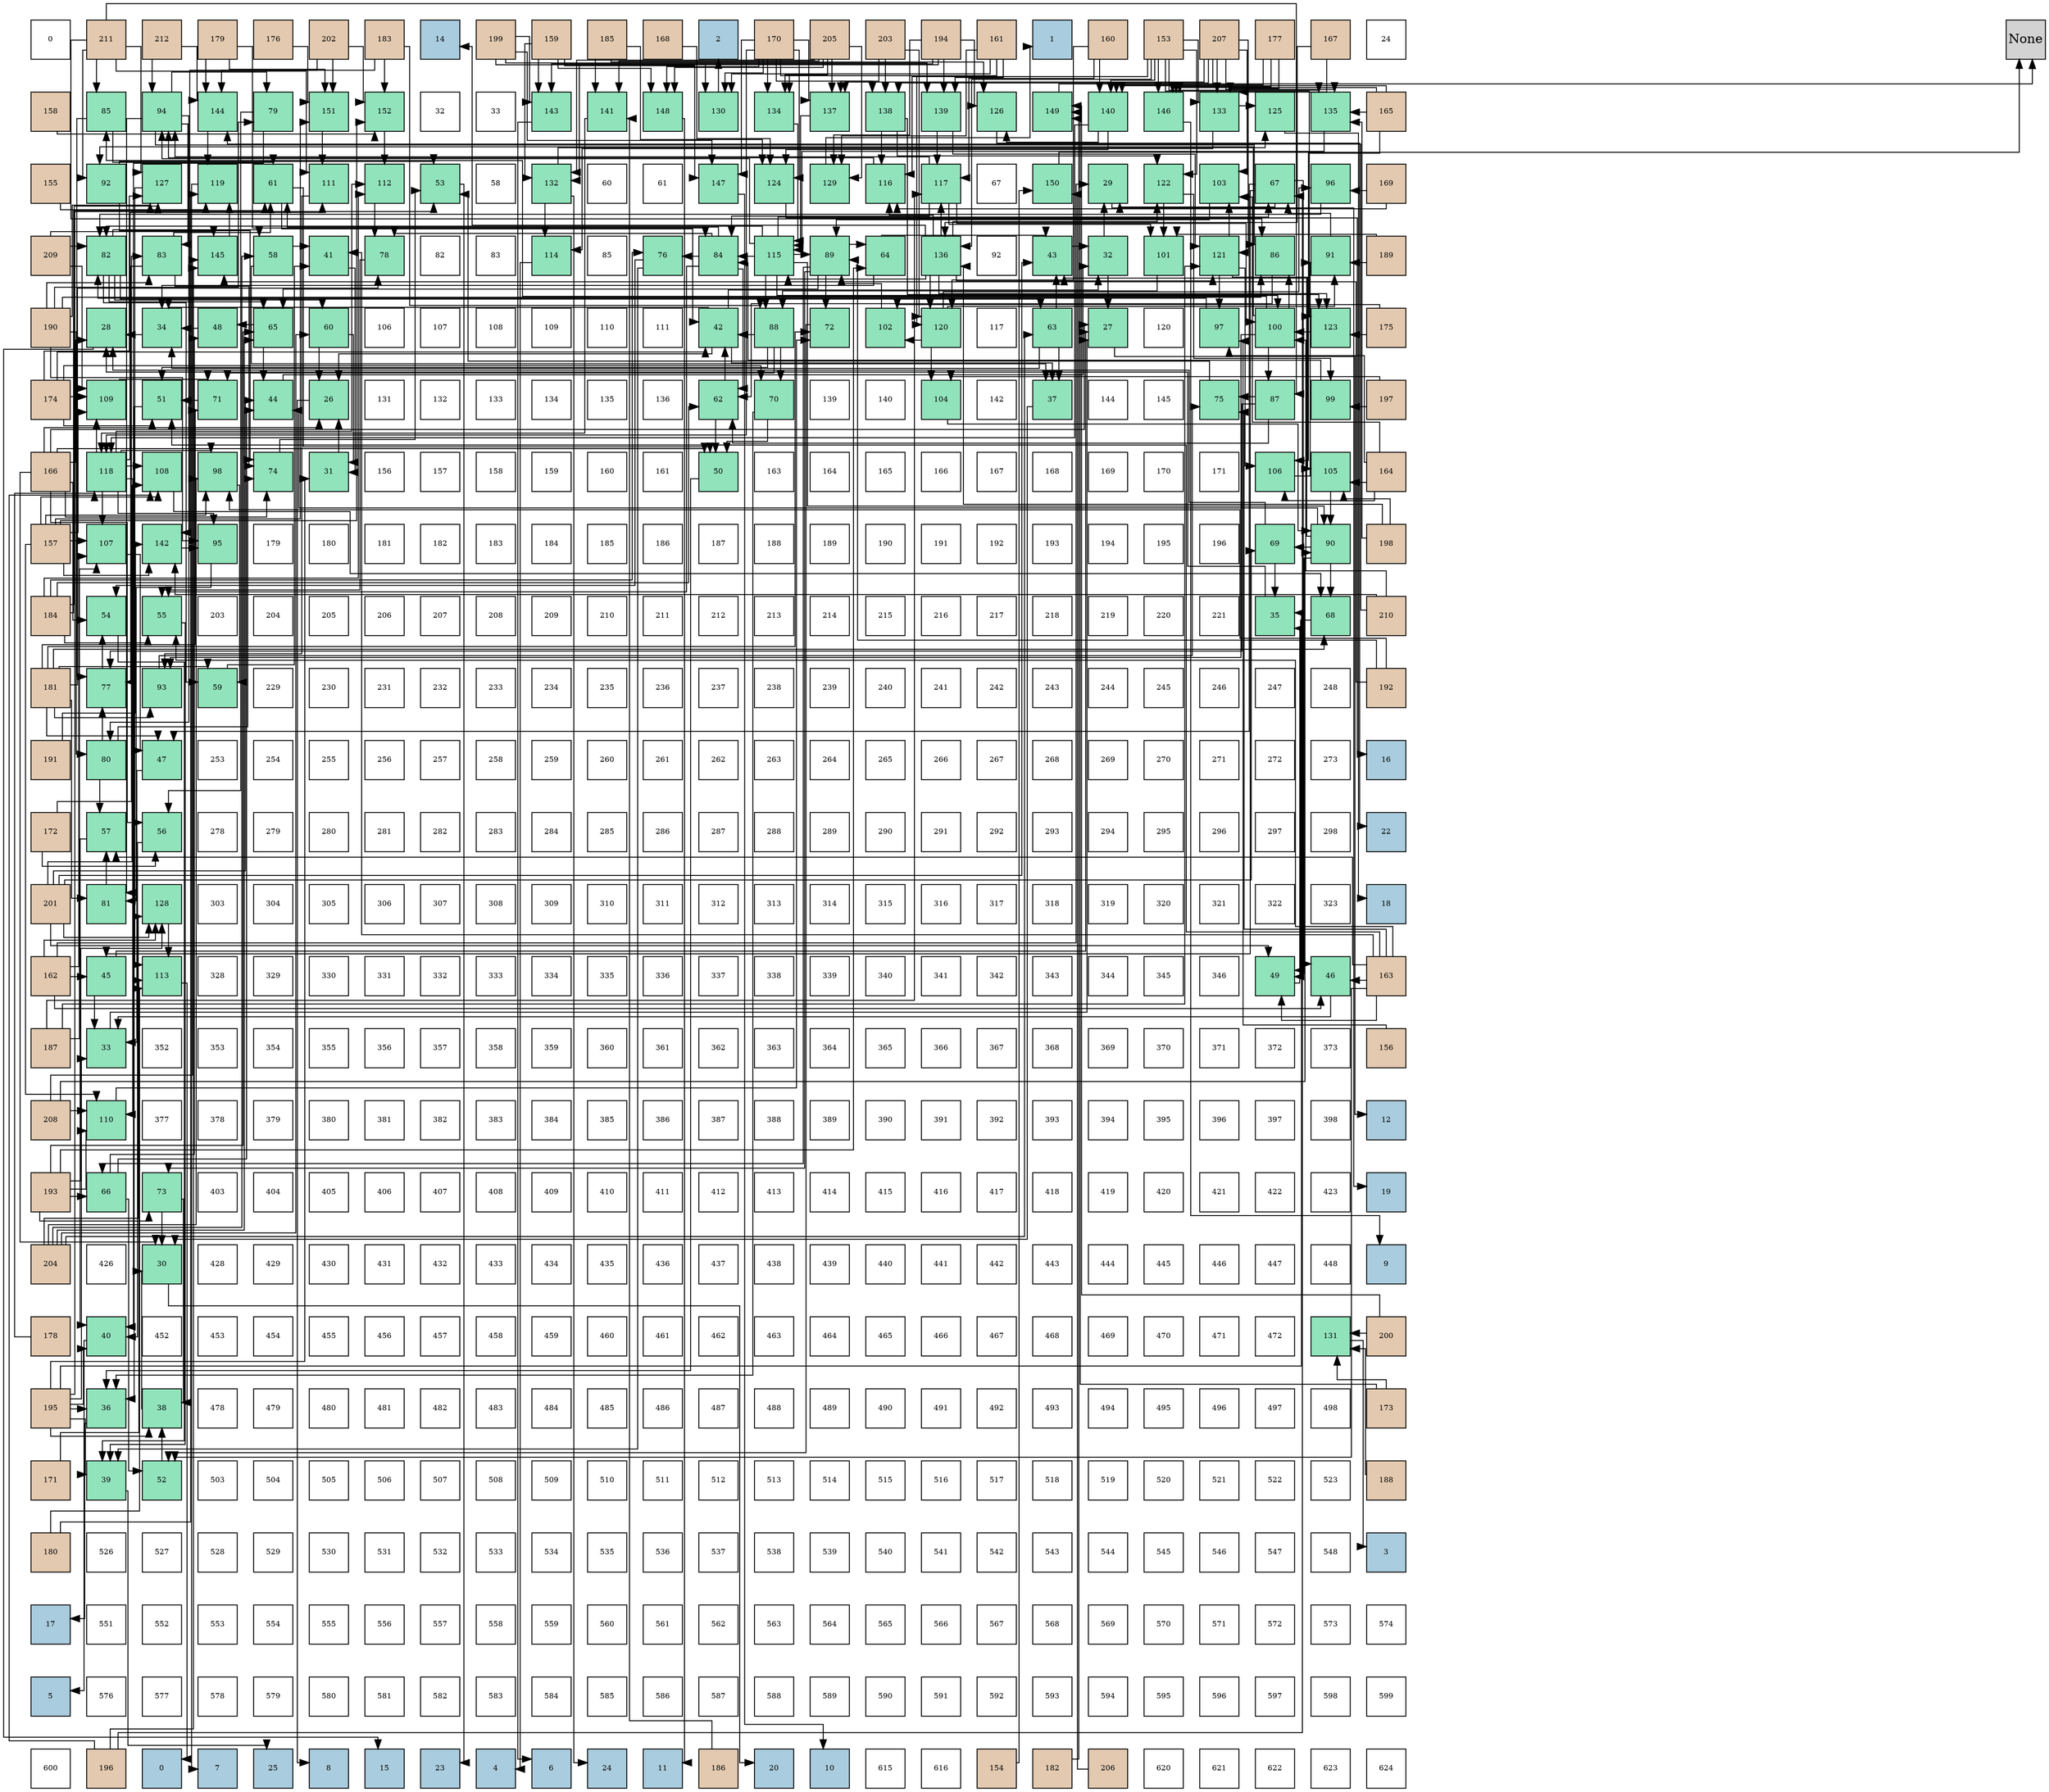 digraph layout{
 rankdir=TB;
 splines=ortho;
 node [style=filled shape=square fixedsize=true width=0.6];
0[label="0", fontsize=8, fillcolor="#ffffff"];
1[label="211", fontsize=8, fillcolor="#e3c9af"];
2[label="212", fontsize=8, fillcolor="#e3c9af"];
3[label="179", fontsize=8, fillcolor="#e3c9af"];
4[label="176", fontsize=8, fillcolor="#e3c9af"];
5[label="202", fontsize=8, fillcolor="#e3c9af"];
6[label="183", fontsize=8, fillcolor="#e3c9af"];
7[label="14", fontsize=8, fillcolor="#a9ccde"];
8[label="199", fontsize=8, fillcolor="#e3c9af"];
9[label="159", fontsize=8, fillcolor="#e3c9af"];
10[label="185", fontsize=8, fillcolor="#e3c9af"];
11[label="168", fontsize=8, fillcolor="#e3c9af"];
12[label="2", fontsize=8, fillcolor="#a9ccde"];
13[label="170", fontsize=8, fillcolor="#e3c9af"];
14[label="205", fontsize=8, fillcolor="#e3c9af"];
15[label="203", fontsize=8, fillcolor="#e3c9af"];
16[label="194", fontsize=8, fillcolor="#e3c9af"];
17[label="161", fontsize=8, fillcolor="#e3c9af"];
18[label="1", fontsize=8, fillcolor="#a9ccde"];
19[label="160", fontsize=8, fillcolor="#e3c9af"];
20[label="153", fontsize=8, fillcolor="#e3c9af"];
21[label="207", fontsize=8, fillcolor="#e3c9af"];
22[label="177", fontsize=8, fillcolor="#e3c9af"];
23[label="167", fontsize=8, fillcolor="#e3c9af"];
24[label="24", fontsize=8, fillcolor="#ffffff"];
25[label="158", fontsize=8, fillcolor="#e3c9af"];
26[label="85", fontsize=8, fillcolor="#91e3bb"];
27[label="94", fontsize=8, fillcolor="#91e3bb"];
28[label="144", fontsize=8, fillcolor="#91e3bb"];
29[label="79", fontsize=8, fillcolor="#91e3bb"];
30[label="151", fontsize=8, fillcolor="#91e3bb"];
31[label="152", fontsize=8, fillcolor="#91e3bb"];
32[label="32", fontsize=8, fillcolor="#ffffff"];
33[label="33", fontsize=8, fillcolor="#ffffff"];
34[label="143", fontsize=8, fillcolor="#91e3bb"];
35[label="141", fontsize=8, fillcolor="#91e3bb"];
36[label="148", fontsize=8, fillcolor="#91e3bb"];
37[label="130", fontsize=8, fillcolor="#91e3bb"];
38[label="134", fontsize=8, fillcolor="#91e3bb"];
39[label="137", fontsize=8, fillcolor="#91e3bb"];
40[label="138", fontsize=8, fillcolor="#91e3bb"];
41[label="139", fontsize=8, fillcolor="#91e3bb"];
42[label="126", fontsize=8, fillcolor="#91e3bb"];
43[label="149", fontsize=8, fillcolor="#91e3bb"];
44[label="140", fontsize=8, fillcolor="#91e3bb"];
45[label="146", fontsize=8, fillcolor="#91e3bb"];
46[label="133", fontsize=8, fillcolor="#91e3bb"];
47[label="125", fontsize=8, fillcolor="#91e3bb"];
48[label="135", fontsize=8, fillcolor="#91e3bb"];
49[label="165", fontsize=8, fillcolor="#e3c9af"];
50[label="155", fontsize=8, fillcolor="#e3c9af"];
51[label="92", fontsize=8, fillcolor="#91e3bb"];
52[label="127", fontsize=8, fillcolor="#91e3bb"];
53[label="119", fontsize=8, fillcolor="#91e3bb"];
54[label="61", fontsize=8, fillcolor="#91e3bb"];
55[label="111", fontsize=8, fillcolor="#91e3bb"];
56[label="112", fontsize=8, fillcolor="#91e3bb"];
57[label="53", fontsize=8, fillcolor="#91e3bb"];
58[label="58", fontsize=8, fillcolor="#ffffff"];
59[label="132", fontsize=8, fillcolor="#91e3bb"];
60[label="60", fontsize=8, fillcolor="#ffffff"];
61[label="61", fontsize=8, fillcolor="#ffffff"];
62[label="147", fontsize=8, fillcolor="#91e3bb"];
63[label="124", fontsize=8, fillcolor="#91e3bb"];
64[label="129", fontsize=8, fillcolor="#91e3bb"];
65[label="116", fontsize=8, fillcolor="#91e3bb"];
66[label="117", fontsize=8, fillcolor="#91e3bb"];
67[label="67", fontsize=8, fillcolor="#ffffff"];
68[label="150", fontsize=8, fillcolor="#91e3bb"];
69[label="29", fontsize=8, fillcolor="#91e3bb"];
70[label="122", fontsize=8, fillcolor="#91e3bb"];
71[label="103", fontsize=8, fillcolor="#91e3bb"];
72[label="67", fontsize=8, fillcolor="#91e3bb"];
73[label="96", fontsize=8, fillcolor="#91e3bb"];
74[label="169", fontsize=8, fillcolor="#e3c9af"];
75[label="209", fontsize=8, fillcolor="#e3c9af"];
76[label="82", fontsize=8, fillcolor="#91e3bb"];
77[label="83", fontsize=8, fillcolor="#91e3bb"];
78[label="145", fontsize=8, fillcolor="#91e3bb"];
79[label="58", fontsize=8, fillcolor="#91e3bb"];
80[label="41", fontsize=8, fillcolor="#91e3bb"];
81[label="78", fontsize=8, fillcolor="#91e3bb"];
82[label="82", fontsize=8, fillcolor="#ffffff"];
83[label="83", fontsize=8, fillcolor="#ffffff"];
84[label="114", fontsize=8, fillcolor="#91e3bb"];
85[label="85", fontsize=8, fillcolor="#ffffff"];
86[label="76", fontsize=8, fillcolor="#91e3bb"];
87[label="84", fontsize=8, fillcolor="#91e3bb"];
88[label="115", fontsize=8, fillcolor="#91e3bb"];
89[label="89", fontsize=8, fillcolor="#91e3bb"];
90[label="64", fontsize=8, fillcolor="#91e3bb"];
91[label="136", fontsize=8, fillcolor="#91e3bb"];
92[label="92", fontsize=8, fillcolor="#ffffff"];
93[label="43", fontsize=8, fillcolor="#91e3bb"];
94[label="32", fontsize=8, fillcolor="#91e3bb"];
95[label="101", fontsize=8, fillcolor="#91e3bb"];
96[label="121", fontsize=8, fillcolor="#91e3bb"];
97[label="86", fontsize=8, fillcolor="#91e3bb"];
98[label="91", fontsize=8, fillcolor="#91e3bb"];
99[label="189", fontsize=8, fillcolor="#e3c9af"];
100[label="190", fontsize=8, fillcolor="#e3c9af"];
101[label="28", fontsize=8, fillcolor="#91e3bb"];
102[label="34", fontsize=8, fillcolor="#91e3bb"];
103[label="48", fontsize=8, fillcolor="#91e3bb"];
104[label="65", fontsize=8, fillcolor="#91e3bb"];
105[label="60", fontsize=8, fillcolor="#91e3bb"];
106[label="106", fontsize=8, fillcolor="#ffffff"];
107[label="107", fontsize=8, fillcolor="#ffffff"];
108[label="108", fontsize=8, fillcolor="#ffffff"];
109[label="109", fontsize=8, fillcolor="#ffffff"];
110[label="110", fontsize=8, fillcolor="#ffffff"];
111[label="111", fontsize=8, fillcolor="#ffffff"];
112[label="42", fontsize=8, fillcolor="#91e3bb"];
113[label="88", fontsize=8, fillcolor="#91e3bb"];
114[label="72", fontsize=8, fillcolor="#91e3bb"];
115[label="102", fontsize=8, fillcolor="#91e3bb"];
116[label="120", fontsize=8, fillcolor="#91e3bb"];
117[label="117", fontsize=8, fillcolor="#ffffff"];
118[label="63", fontsize=8, fillcolor="#91e3bb"];
119[label="27", fontsize=8, fillcolor="#91e3bb"];
120[label="120", fontsize=8, fillcolor="#ffffff"];
121[label="97", fontsize=8, fillcolor="#91e3bb"];
122[label="100", fontsize=8, fillcolor="#91e3bb"];
123[label="123", fontsize=8, fillcolor="#91e3bb"];
124[label="175", fontsize=8, fillcolor="#e3c9af"];
125[label="174", fontsize=8, fillcolor="#e3c9af"];
126[label="109", fontsize=8, fillcolor="#91e3bb"];
127[label="51", fontsize=8, fillcolor="#91e3bb"];
128[label="71", fontsize=8, fillcolor="#91e3bb"];
129[label="44", fontsize=8, fillcolor="#91e3bb"];
130[label="26", fontsize=8, fillcolor="#91e3bb"];
131[label="131", fontsize=8, fillcolor="#ffffff"];
132[label="132", fontsize=8, fillcolor="#ffffff"];
133[label="133", fontsize=8, fillcolor="#ffffff"];
134[label="134", fontsize=8, fillcolor="#ffffff"];
135[label="135", fontsize=8, fillcolor="#ffffff"];
136[label="136", fontsize=8, fillcolor="#ffffff"];
137[label="62", fontsize=8, fillcolor="#91e3bb"];
138[label="70", fontsize=8, fillcolor="#91e3bb"];
139[label="139", fontsize=8, fillcolor="#ffffff"];
140[label="140", fontsize=8, fillcolor="#ffffff"];
141[label="104", fontsize=8, fillcolor="#91e3bb"];
142[label="142", fontsize=8, fillcolor="#ffffff"];
143[label="37", fontsize=8, fillcolor="#91e3bb"];
144[label="144", fontsize=8, fillcolor="#ffffff"];
145[label="145", fontsize=8, fillcolor="#ffffff"];
146[label="75", fontsize=8, fillcolor="#91e3bb"];
147[label="87", fontsize=8, fillcolor="#91e3bb"];
148[label="99", fontsize=8, fillcolor="#91e3bb"];
149[label="197", fontsize=8, fillcolor="#e3c9af"];
150[label="166", fontsize=8, fillcolor="#e3c9af"];
151[label="118", fontsize=8, fillcolor="#91e3bb"];
152[label="108", fontsize=8, fillcolor="#91e3bb"];
153[label="98", fontsize=8, fillcolor="#91e3bb"];
154[label="74", fontsize=8, fillcolor="#91e3bb"];
155[label="31", fontsize=8, fillcolor="#91e3bb"];
156[label="156", fontsize=8, fillcolor="#ffffff"];
157[label="157", fontsize=8, fillcolor="#ffffff"];
158[label="158", fontsize=8, fillcolor="#ffffff"];
159[label="159", fontsize=8, fillcolor="#ffffff"];
160[label="160", fontsize=8, fillcolor="#ffffff"];
161[label="161", fontsize=8, fillcolor="#ffffff"];
162[label="50", fontsize=8, fillcolor="#91e3bb"];
163[label="163", fontsize=8, fillcolor="#ffffff"];
164[label="164", fontsize=8, fillcolor="#ffffff"];
165[label="165", fontsize=8, fillcolor="#ffffff"];
166[label="166", fontsize=8, fillcolor="#ffffff"];
167[label="167", fontsize=8, fillcolor="#ffffff"];
168[label="168", fontsize=8, fillcolor="#ffffff"];
169[label="169", fontsize=8, fillcolor="#ffffff"];
170[label="170", fontsize=8, fillcolor="#ffffff"];
171[label="171", fontsize=8, fillcolor="#ffffff"];
172[label="106", fontsize=8, fillcolor="#91e3bb"];
173[label="105", fontsize=8, fillcolor="#91e3bb"];
174[label="164", fontsize=8, fillcolor="#e3c9af"];
175[label="157", fontsize=8, fillcolor="#e3c9af"];
176[label="107", fontsize=8, fillcolor="#91e3bb"];
177[label="142", fontsize=8, fillcolor="#91e3bb"];
178[label="95", fontsize=8, fillcolor="#91e3bb"];
179[label="179", fontsize=8, fillcolor="#ffffff"];
180[label="180", fontsize=8, fillcolor="#ffffff"];
181[label="181", fontsize=8, fillcolor="#ffffff"];
182[label="182", fontsize=8, fillcolor="#ffffff"];
183[label="183", fontsize=8, fillcolor="#ffffff"];
184[label="184", fontsize=8, fillcolor="#ffffff"];
185[label="185", fontsize=8, fillcolor="#ffffff"];
186[label="186", fontsize=8, fillcolor="#ffffff"];
187[label="187", fontsize=8, fillcolor="#ffffff"];
188[label="188", fontsize=8, fillcolor="#ffffff"];
189[label="189", fontsize=8, fillcolor="#ffffff"];
190[label="190", fontsize=8, fillcolor="#ffffff"];
191[label="191", fontsize=8, fillcolor="#ffffff"];
192[label="192", fontsize=8, fillcolor="#ffffff"];
193[label="193", fontsize=8, fillcolor="#ffffff"];
194[label="194", fontsize=8, fillcolor="#ffffff"];
195[label="195", fontsize=8, fillcolor="#ffffff"];
196[label="196", fontsize=8, fillcolor="#ffffff"];
197[label="69", fontsize=8, fillcolor="#91e3bb"];
198[label="90", fontsize=8, fillcolor="#91e3bb"];
199[label="198", fontsize=8, fillcolor="#e3c9af"];
200[label="184", fontsize=8, fillcolor="#e3c9af"];
201[label="54", fontsize=8, fillcolor="#91e3bb"];
202[label="55", fontsize=8, fillcolor="#91e3bb"];
203[label="203", fontsize=8, fillcolor="#ffffff"];
204[label="204", fontsize=8, fillcolor="#ffffff"];
205[label="205", fontsize=8, fillcolor="#ffffff"];
206[label="206", fontsize=8, fillcolor="#ffffff"];
207[label="207", fontsize=8, fillcolor="#ffffff"];
208[label="208", fontsize=8, fillcolor="#ffffff"];
209[label="209", fontsize=8, fillcolor="#ffffff"];
210[label="210", fontsize=8, fillcolor="#ffffff"];
211[label="211", fontsize=8, fillcolor="#ffffff"];
212[label="212", fontsize=8, fillcolor="#ffffff"];
213[label="213", fontsize=8, fillcolor="#ffffff"];
214[label="214", fontsize=8, fillcolor="#ffffff"];
215[label="215", fontsize=8, fillcolor="#ffffff"];
216[label="216", fontsize=8, fillcolor="#ffffff"];
217[label="217", fontsize=8, fillcolor="#ffffff"];
218[label="218", fontsize=8, fillcolor="#ffffff"];
219[label="219", fontsize=8, fillcolor="#ffffff"];
220[label="220", fontsize=8, fillcolor="#ffffff"];
221[label="221", fontsize=8, fillcolor="#ffffff"];
222[label="35", fontsize=8, fillcolor="#91e3bb"];
223[label="68", fontsize=8, fillcolor="#91e3bb"];
224[label="210", fontsize=8, fillcolor="#e3c9af"];
225[label="181", fontsize=8, fillcolor="#e3c9af"];
226[label="77", fontsize=8, fillcolor="#91e3bb"];
227[label="93", fontsize=8, fillcolor="#91e3bb"];
228[label="59", fontsize=8, fillcolor="#91e3bb"];
229[label="229", fontsize=8, fillcolor="#ffffff"];
230[label="230", fontsize=8, fillcolor="#ffffff"];
231[label="231", fontsize=8, fillcolor="#ffffff"];
232[label="232", fontsize=8, fillcolor="#ffffff"];
233[label="233", fontsize=8, fillcolor="#ffffff"];
234[label="234", fontsize=8, fillcolor="#ffffff"];
235[label="235", fontsize=8, fillcolor="#ffffff"];
236[label="236", fontsize=8, fillcolor="#ffffff"];
237[label="237", fontsize=8, fillcolor="#ffffff"];
238[label="238", fontsize=8, fillcolor="#ffffff"];
239[label="239", fontsize=8, fillcolor="#ffffff"];
240[label="240", fontsize=8, fillcolor="#ffffff"];
241[label="241", fontsize=8, fillcolor="#ffffff"];
242[label="242", fontsize=8, fillcolor="#ffffff"];
243[label="243", fontsize=8, fillcolor="#ffffff"];
244[label="244", fontsize=8, fillcolor="#ffffff"];
245[label="245", fontsize=8, fillcolor="#ffffff"];
246[label="246", fontsize=8, fillcolor="#ffffff"];
247[label="247", fontsize=8, fillcolor="#ffffff"];
248[label="248", fontsize=8, fillcolor="#ffffff"];
249[label="192", fontsize=8, fillcolor="#e3c9af"];
250[label="191", fontsize=8, fillcolor="#e3c9af"];
251[label="80", fontsize=8, fillcolor="#91e3bb"];
252[label="47", fontsize=8, fillcolor="#91e3bb"];
253[label="253", fontsize=8, fillcolor="#ffffff"];
254[label="254", fontsize=8, fillcolor="#ffffff"];
255[label="255", fontsize=8, fillcolor="#ffffff"];
256[label="256", fontsize=8, fillcolor="#ffffff"];
257[label="257", fontsize=8, fillcolor="#ffffff"];
258[label="258", fontsize=8, fillcolor="#ffffff"];
259[label="259", fontsize=8, fillcolor="#ffffff"];
260[label="260", fontsize=8, fillcolor="#ffffff"];
261[label="261", fontsize=8, fillcolor="#ffffff"];
262[label="262", fontsize=8, fillcolor="#ffffff"];
263[label="263", fontsize=8, fillcolor="#ffffff"];
264[label="264", fontsize=8, fillcolor="#ffffff"];
265[label="265", fontsize=8, fillcolor="#ffffff"];
266[label="266", fontsize=8, fillcolor="#ffffff"];
267[label="267", fontsize=8, fillcolor="#ffffff"];
268[label="268", fontsize=8, fillcolor="#ffffff"];
269[label="269", fontsize=8, fillcolor="#ffffff"];
270[label="270", fontsize=8, fillcolor="#ffffff"];
271[label="271", fontsize=8, fillcolor="#ffffff"];
272[label="272", fontsize=8, fillcolor="#ffffff"];
273[label="273", fontsize=8, fillcolor="#ffffff"];
274[label="16", fontsize=8, fillcolor="#a9ccde"];
275[label="172", fontsize=8, fillcolor="#e3c9af"];
276[label="57", fontsize=8, fillcolor="#91e3bb"];
277[label="56", fontsize=8, fillcolor="#91e3bb"];
278[label="278", fontsize=8, fillcolor="#ffffff"];
279[label="279", fontsize=8, fillcolor="#ffffff"];
280[label="280", fontsize=8, fillcolor="#ffffff"];
281[label="281", fontsize=8, fillcolor="#ffffff"];
282[label="282", fontsize=8, fillcolor="#ffffff"];
283[label="283", fontsize=8, fillcolor="#ffffff"];
284[label="284", fontsize=8, fillcolor="#ffffff"];
285[label="285", fontsize=8, fillcolor="#ffffff"];
286[label="286", fontsize=8, fillcolor="#ffffff"];
287[label="287", fontsize=8, fillcolor="#ffffff"];
288[label="288", fontsize=8, fillcolor="#ffffff"];
289[label="289", fontsize=8, fillcolor="#ffffff"];
290[label="290", fontsize=8, fillcolor="#ffffff"];
291[label="291", fontsize=8, fillcolor="#ffffff"];
292[label="292", fontsize=8, fillcolor="#ffffff"];
293[label="293", fontsize=8, fillcolor="#ffffff"];
294[label="294", fontsize=8, fillcolor="#ffffff"];
295[label="295", fontsize=8, fillcolor="#ffffff"];
296[label="296", fontsize=8, fillcolor="#ffffff"];
297[label="297", fontsize=8, fillcolor="#ffffff"];
298[label="298", fontsize=8, fillcolor="#ffffff"];
299[label="22", fontsize=8, fillcolor="#a9ccde"];
300[label="201", fontsize=8, fillcolor="#e3c9af"];
301[label="81", fontsize=8, fillcolor="#91e3bb"];
302[label="128", fontsize=8, fillcolor="#91e3bb"];
303[label="303", fontsize=8, fillcolor="#ffffff"];
304[label="304", fontsize=8, fillcolor="#ffffff"];
305[label="305", fontsize=8, fillcolor="#ffffff"];
306[label="306", fontsize=8, fillcolor="#ffffff"];
307[label="307", fontsize=8, fillcolor="#ffffff"];
308[label="308", fontsize=8, fillcolor="#ffffff"];
309[label="309", fontsize=8, fillcolor="#ffffff"];
310[label="310", fontsize=8, fillcolor="#ffffff"];
311[label="311", fontsize=8, fillcolor="#ffffff"];
312[label="312", fontsize=8, fillcolor="#ffffff"];
313[label="313", fontsize=8, fillcolor="#ffffff"];
314[label="314", fontsize=8, fillcolor="#ffffff"];
315[label="315", fontsize=8, fillcolor="#ffffff"];
316[label="316", fontsize=8, fillcolor="#ffffff"];
317[label="317", fontsize=8, fillcolor="#ffffff"];
318[label="318", fontsize=8, fillcolor="#ffffff"];
319[label="319", fontsize=8, fillcolor="#ffffff"];
320[label="320", fontsize=8, fillcolor="#ffffff"];
321[label="321", fontsize=8, fillcolor="#ffffff"];
322[label="322", fontsize=8, fillcolor="#ffffff"];
323[label="323", fontsize=8, fillcolor="#ffffff"];
324[label="18", fontsize=8, fillcolor="#a9ccde"];
325[label="162", fontsize=8, fillcolor="#e3c9af"];
326[label="45", fontsize=8, fillcolor="#91e3bb"];
327[label="113", fontsize=8, fillcolor="#91e3bb"];
328[label="328", fontsize=8, fillcolor="#ffffff"];
329[label="329", fontsize=8, fillcolor="#ffffff"];
330[label="330", fontsize=8, fillcolor="#ffffff"];
331[label="331", fontsize=8, fillcolor="#ffffff"];
332[label="332", fontsize=8, fillcolor="#ffffff"];
333[label="333", fontsize=8, fillcolor="#ffffff"];
334[label="334", fontsize=8, fillcolor="#ffffff"];
335[label="335", fontsize=8, fillcolor="#ffffff"];
336[label="336", fontsize=8, fillcolor="#ffffff"];
337[label="337", fontsize=8, fillcolor="#ffffff"];
338[label="338", fontsize=8, fillcolor="#ffffff"];
339[label="339", fontsize=8, fillcolor="#ffffff"];
340[label="340", fontsize=8, fillcolor="#ffffff"];
341[label="341", fontsize=8, fillcolor="#ffffff"];
342[label="342", fontsize=8, fillcolor="#ffffff"];
343[label="343", fontsize=8, fillcolor="#ffffff"];
344[label="344", fontsize=8, fillcolor="#ffffff"];
345[label="345", fontsize=8, fillcolor="#ffffff"];
346[label="346", fontsize=8, fillcolor="#ffffff"];
347[label="49", fontsize=8, fillcolor="#91e3bb"];
348[label="46", fontsize=8, fillcolor="#91e3bb"];
349[label="163", fontsize=8, fillcolor="#e3c9af"];
350[label="187", fontsize=8, fillcolor="#e3c9af"];
351[label="33", fontsize=8, fillcolor="#91e3bb"];
352[label="352", fontsize=8, fillcolor="#ffffff"];
353[label="353", fontsize=8, fillcolor="#ffffff"];
354[label="354", fontsize=8, fillcolor="#ffffff"];
355[label="355", fontsize=8, fillcolor="#ffffff"];
356[label="356", fontsize=8, fillcolor="#ffffff"];
357[label="357", fontsize=8, fillcolor="#ffffff"];
358[label="358", fontsize=8, fillcolor="#ffffff"];
359[label="359", fontsize=8, fillcolor="#ffffff"];
360[label="360", fontsize=8, fillcolor="#ffffff"];
361[label="361", fontsize=8, fillcolor="#ffffff"];
362[label="362", fontsize=8, fillcolor="#ffffff"];
363[label="363", fontsize=8, fillcolor="#ffffff"];
364[label="364", fontsize=8, fillcolor="#ffffff"];
365[label="365", fontsize=8, fillcolor="#ffffff"];
366[label="366", fontsize=8, fillcolor="#ffffff"];
367[label="367", fontsize=8, fillcolor="#ffffff"];
368[label="368", fontsize=8, fillcolor="#ffffff"];
369[label="369", fontsize=8, fillcolor="#ffffff"];
370[label="370", fontsize=8, fillcolor="#ffffff"];
371[label="371", fontsize=8, fillcolor="#ffffff"];
372[label="372", fontsize=8, fillcolor="#ffffff"];
373[label="373", fontsize=8, fillcolor="#ffffff"];
374[label="156", fontsize=8, fillcolor="#e3c9af"];
375[label="208", fontsize=8, fillcolor="#e3c9af"];
376[label="110", fontsize=8, fillcolor="#91e3bb"];
377[label="377", fontsize=8, fillcolor="#ffffff"];
378[label="378", fontsize=8, fillcolor="#ffffff"];
379[label="379", fontsize=8, fillcolor="#ffffff"];
380[label="380", fontsize=8, fillcolor="#ffffff"];
381[label="381", fontsize=8, fillcolor="#ffffff"];
382[label="382", fontsize=8, fillcolor="#ffffff"];
383[label="383", fontsize=8, fillcolor="#ffffff"];
384[label="384", fontsize=8, fillcolor="#ffffff"];
385[label="385", fontsize=8, fillcolor="#ffffff"];
386[label="386", fontsize=8, fillcolor="#ffffff"];
387[label="387", fontsize=8, fillcolor="#ffffff"];
388[label="388", fontsize=8, fillcolor="#ffffff"];
389[label="389", fontsize=8, fillcolor="#ffffff"];
390[label="390", fontsize=8, fillcolor="#ffffff"];
391[label="391", fontsize=8, fillcolor="#ffffff"];
392[label="392", fontsize=8, fillcolor="#ffffff"];
393[label="393", fontsize=8, fillcolor="#ffffff"];
394[label="394", fontsize=8, fillcolor="#ffffff"];
395[label="395", fontsize=8, fillcolor="#ffffff"];
396[label="396", fontsize=8, fillcolor="#ffffff"];
397[label="397", fontsize=8, fillcolor="#ffffff"];
398[label="398", fontsize=8, fillcolor="#ffffff"];
399[label="12", fontsize=8, fillcolor="#a9ccde"];
400[label="193", fontsize=8, fillcolor="#e3c9af"];
401[label="66", fontsize=8, fillcolor="#91e3bb"];
402[label="73", fontsize=8, fillcolor="#91e3bb"];
403[label="403", fontsize=8, fillcolor="#ffffff"];
404[label="404", fontsize=8, fillcolor="#ffffff"];
405[label="405", fontsize=8, fillcolor="#ffffff"];
406[label="406", fontsize=8, fillcolor="#ffffff"];
407[label="407", fontsize=8, fillcolor="#ffffff"];
408[label="408", fontsize=8, fillcolor="#ffffff"];
409[label="409", fontsize=8, fillcolor="#ffffff"];
410[label="410", fontsize=8, fillcolor="#ffffff"];
411[label="411", fontsize=8, fillcolor="#ffffff"];
412[label="412", fontsize=8, fillcolor="#ffffff"];
413[label="413", fontsize=8, fillcolor="#ffffff"];
414[label="414", fontsize=8, fillcolor="#ffffff"];
415[label="415", fontsize=8, fillcolor="#ffffff"];
416[label="416", fontsize=8, fillcolor="#ffffff"];
417[label="417", fontsize=8, fillcolor="#ffffff"];
418[label="418", fontsize=8, fillcolor="#ffffff"];
419[label="419", fontsize=8, fillcolor="#ffffff"];
420[label="420", fontsize=8, fillcolor="#ffffff"];
421[label="421", fontsize=8, fillcolor="#ffffff"];
422[label="422", fontsize=8, fillcolor="#ffffff"];
423[label="423", fontsize=8, fillcolor="#ffffff"];
424[label="19", fontsize=8, fillcolor="#a9ccde"];
425[label="204", fontsize=8, fillcolor="#e3c9af"];
426[label="426", fontsize=8, fillcolor="#ffffff"];
427[label="30", fontsize=8, fillcolor="#91e3bb"];
428[label="428", fontsize=8, fillcolor="#ffffff"];
429[label="429", fontsize=8, fillcolor="#ffffff"];
430[label="430", fontsize=8, fillcolor="#ffffff"];
431[label="431", fontsize=8, fillcolor="#ffffff"];
432[label="432", fontsize=8, fillcolor="#ffffff"];
433[label="433", fontsize=8, fillcolor="#ffffff"];
434[label="434", fontsize=8, fillcolor="#ffffff"];
435[label="435", fontsize=8, fillcolor="#ffffff"];
436[label="436", fontsize=8, fillcolor="#ffffff"];
437[label="437", fontsize=8, fillcolor="#ffffff"];
438[label="438", fontsize=8, fillcolor="#ffffff"];
439[label="439", fontsize=8, fillcolor="#ffffff"];
440[label="440", fontsize=8, fillcolor="#ffffff"];
441[label="441", fontsize=8, fillcolor="#ffffff"];
442[label="442", fontsize=8, fillcolor="#ffffff"];
443[label="443", fontsize=8, fillcolor="#ffffff"];
444[label="444", fontsize=8, fillcolor="#ffffff"];
445[label="445", fontsize=8, fillcolor="#ffffff"];
446[label="446", fontsize=8, fillcolor="#ffffff"];
447[label="447", fontsize=8, fillcolor="#ffffff"];
448[label="448", fontsize=8, fillcolor="#ffffff"];
449[label="9", fontsize=8, fillcolor="#a9ccde"];
450[label="178", fontsize=8, fillcolor="#e3c9af"];
451[label="40", fontsize=8, fillcolor="#91e3bb"];
452[label="452", fontsize=8, fillcolor="#ffffff"];
453[label="453", fontsize=8, fillcolor="#ffffff"];
454[label="454", fontsize=8, fillcolor="#ffffff"];
455[label="455", fontsize=8, fillcolor="#ffffff"];
456[label="456", fontsize=8, fillcolor="#ffffff"];
457[label="457", fontsize=8, fillcolor="#ffffff"];
458[label="458", fontsize=8, fillcolor="#ffffff"];
459[label="459", fontsize=8, fillcolor="#ffffff"];
460[label="460", fontsize=8, fillcolor="#ffffff"];
461[label="461", fontsize=8, fillcolor="#ffffff"];
462[label="462", fontsize=8, fillcolor="#ffffff"];
463[label="463", fontsize=8, fillcolor="#ffffff"];
464[label="464", fontsize=8, fillcolor="#ffffff"];
465[label="465", fontsize=8, fillcolor="#ffffff"];
466[label="466", fontsize=8, fillcolor="#ffffff"];
467[label="467", fontsize=8, fillcolor="#ffffff"];
468[label="468", fontsize=8, fillcolor="#ffffff"];
469[label="469", fontsize=8, fillcolor="#ffffff"];
470[label="470", fontsize=8, fillcolor="#ffffff"];
471[label="471", fontsize=8, fillcolor="#ffffff"];
472[label="472", fontsize=8, fillcolor="#ffffff"];
473[label="131", fontsize=8, fillcolor="#91e3bb"];
474[label="200", fontsize=8, fillcolor="#e3c9af"];
475[label="195", fontsize=8, fillcolor="#e3c9af"];
476[label="36", fontsize=8, fillcolor="#91e3bb"];
477[label="38", fontsize=8, fillcolor="#91e3bb"];
478[label="478", fontsize=8, fillcolor="#ffffff"];
479[label="479", fontsize=8, fillcolor="#ffffff"];
480[label="480", fontsize=8, fillcolor="#ffffff"];
481[label="481", fontsize=8, fillcolor="#ffffff"];
482[label="482", fontsize=8, fillcolor="#ffffff"];
483[label="483", fontsize=8, fillcolor="#ffffff"];
484[label="484", fontsize=8, fillcolor="#ffffff"];
485[label="485", fontsize=8, fillcolor="#ffffff"];
486[label="486", fontsize=8, fillcolor="#ffffff"];
487[label="487", fontsize=8, fillcolor="#ffffff"];
488[label="488", fontsize=8, fillcolor="#ffffff"];
489[label="489", fontsize=8, fillcolor="#ffffff"];
490[label="490", fontsize=8, fillcolor="#ffffff"];
491[label="491", fontsize=8, fillcolor="#ffffff"];
492[label="492", fontsize=8, fillcolor="#ffffff"];
493[label="493", fontsize=8, fillcolor="#ffffff"];
494[label="494", fontsize=8, fillcolor="#ffffff"];
495[label="495", fontsize=8, fillcolor="#ffffff"];
496[label="496", fontsize=8, fillcolor="#ffffff"];
497[label="497", fontsize=8, fillcolor="#ffffff"];
498[label="498", fontsize=8, fillcolor="#ffffff"];
499[label="173", fontsize=8, fillcolor="#e3c9af"];
500[label="171", fontsize=8, fillcolor="#e3c9af"];
501[label="39", fontsize=8, fillcolor="#91e3bb"];
502[label="52", fontsize=8, fillcolor="#91e3bb"];
503[label="503", fontsize=8, fillcolor="#ffffff"];
504[label="504", fontsize=8, fillcolor="#ffffff"];
505[label="505", fontsize=8, fillcolor="#ffffff"];
506[label="506", fontsize=8, fillcolor="#ffffff"];
507[label="507", fontsize=8, fillcolor="#ffffff"];
508[label="508", fontsize=8, fillcolor="#ffffff"];
509[label="509", fontsize=8, fillcolor="#ffffff"];
510[label="510", fontsize=8, fillcolor="#ffffff"];
511[label="511", fontsize=8, fillcolor="#ffffff"];
512[label="512", fontsize=8, fillcolor="#ffffff"];
513[label="513", fontsize=8, fillcolor="#ffffff"];
514[label="514", fontsize=8, fillcolor="#ffffff"];
515[label="515", fontsize=8, fillcolor="#ffffff"];
516[label="516", fontsize=8, fillcolor="#ffffff"];
517[label="517", fontsize=8, fillcolor="#ffffff"];
518[label="518", fontsize=8, fillcolor="#ffffff"];
519[label="519", fontsize=8, fillcolor="#ffffff"];
520[label="520", fontsize=8, fillcolor="#ffffff"];
521[label="521", fontsize=8, fillcolor="#ffffff"];
522[label="522", fontsize=8, fillcolor="#ffffff"];
523[label="523", fontsize=8, fillcolor="#ffffff"];
524[label="188", fontsize=8, fillcolor="#e3c9af"];
525[label="180", fontsize=8, fillcolor="#e3c9af"];
526[label="526", fontsize=8, fillcolor="#ffffff"];
527[label="527", fontsize=8, fillcolor="#ffffff"];
528[label="528", fontsize=8, fillcolor="#ffffff"];
529[label="529", fontsize=8, fillcolor="#ffffff"];
530[label="530", fontsize=8, fillcolor="#ffffff"];
531[label="531", fontsize=8, fillcolor="#ffffff"];
532[label="532", fontsize=8, fillcolor="#ffffff"];
533[label="533", fontsize=8, fillcolor="#ffffff"];
534[label="534", fontsize=8, fillcolor="#ffffff"];
535[label="535", fontsize=8, fillcolor="#ffffff"];
536[label="536", fontsize=8, fillcolor="#ffffff"];
537[label="537", fontsize=8, fillcolor="#ffffff"];
538[label="538", fontsize=8, fillcolor="#ffffff"];
539[label="539", fontsize=8, fillcolor="#ffffff"];
540[label="540", fontsize=8, fillcolor="#ffffff"];
541[label="541", fontsize=8, fillcolor="#ffffff"];
542[label="542", fontsize=8, fillcolor="#ffffff"];
543[label="543", fontsize=8, fillcolor="#ffffff"];
544[label="544", fontsize=8, fillcolor="#ffffff"];
545[label="545", fontsize=8, fillcolor="#ffffff"];
546[label="546", fontsize=8, fillcolor="#ffffff"];
547[label="547", fontsize=8, fillcolor="#ffffff"];
548[label="548", fontsize=8, fillcolor="#ffffff"];
549[label="3", fontsize=8, fillcolor="#a9ccde"];
550[label="17", fontsize=8, fillcolor="#a9ccde"];
551[label="551", fontsize=8, fillcolor="#ffffff"];
552[label="552", fontsize=8, fillcolor="#ffffff"];
553[label="553", fontsize=8, fillcolor="#ffffff"];
554[label="554", fontsize=8, fillcolor="#ffffff"];
555[label="555", fontsize=8, fillcolor="#ffffff"];
556[label="556", fontsize=8, fillcolor="#ffffff"];
557[label="557", fontsize=8, fillcolor="#ffffff"];
558[label="558", fontsize=8, fillcolor="#ffffff"];
559[label="559", fontsize=8, fillcolor="#ffffff"];
560[label="560", fontsize=8, fillcolor="#ffffff"];
561[label="561", fontsize=8, fillcolor="#ffffff"];
562[label="562", fontsize=8, fillcolor="#ffffff"];
563[label="563", fontsize=8, fillcolor="#ffffff"];
564[label="564", fontsize=8, fillcolor="#ffffff"];
565[label="565", fontsize=8, fillcolor="#ffffff"];
566[label="566", fontsize=8, fillcolor="#ffffff"];
567[label="567", fontsize=8, fillcolor="#ffffff"];
568[label="568", fontsize=8, fillcolor="#ffffff"];
569[label="569", fontsize=8, fillcolor="#ffffff"];
570[label="570", fontsize=8, fillcolor="#ffffff"];
571[label="571", fontsize=8, fillcolor="#ffffff"];
572[label="572", fontsize=8, fillcolor="#ffffff"];
573[label="573", fontsize=8, fillcolor="#ffffff"];
574[label="574", fontsize=8, fillcolor="#ffffff"];
575[label="5", fontsize=8, fillcolor="#a9ccde"];
576[label="576", fontsize=8, fillcolor="#ffffff"];
577[label="577", fontsize=8, fillcolor="#ffffff"];
578[label="578", fontsize=8, fillcolor="#ffffff"];
579[label="579", fontsize=8, fillcolor="#ffffff"];
580[label="580", fontsize=8, fillcolor="#ffffff"];
581[label="581", fontsize=8, fillcolor="#ffffff"];
582[label="582", fontsize=8, fillcolor="#ffffff"];
583[label="583", fontsize=8, fillcolor="#ffffff"];
584[label="584", fontsize=8, fillcolor="#ffffff"];
585[label="585", fontsize=8, fillcolor="#ffffff"];
586[label="586", fontsize=8, fillcolor="#ffffff"];
587[label="587", fontsize=8, fillcolor="#ffffff"];
588[label="588", fontsize=8, fillcolor="#ffffff"];
589[label="589", fontsize=8, fillcolor="#ffffff"];
590[label="590", fontsize=8, fillcolor="#ffffff"];
591[label="591", fontsize=8, fillcolor="#ffffff"];
592[label="592", fontsize=8, fillcolor="#ffffff"];
593[label="593", fontsize=8, fillcolor="#ffffff"];
594[label="594", fontsize=8, fillcolor="#ffffff"];
595[label="595", fontsize=8, fillcolor="#ffffff"];
596[label="596", fontsize=8, fillcolor="#ffffff"];
597[label="597", fontsize=8, fillcolor="#ffffff"];
598[label="598", fontsize=8, fillcolor="#ffffff"];
599[label="599", fontsize=8, fillcolor="#ffffff"];
600[label="600", fontsize=8, fillcolor="#ffffff"];
601[label="196", fontsize=8, fillcolor="#e3c9af"];
602[label="0", fontsize=8, fillcolor="#a9ccde"];
603[label="7", fontsize=8, fillcolor="#a9ccde"];
604[label="25", fontsize=8, fillcolor="#a9ccde"];
605[label="8", fontsize=8, fillcolor="#a9ccde"];
606[label="15", fontsize=8, fillcolor="#a9ccde"];
607[label="23", fontsize=8, fillcolor="#a9ccde"];
608[label="4", fontsize=8, fillcolor="#a9ccde"];
609[label="6", fontsize=8, fillcolor="#a9ccde"];
610[label="24", fontsize=8, fillcolor="#a9ccde"];
611[label="11", fontsize=8, fillcolor="#a9ccde"];
612[label="186", fontsize=8, fillcolor="#e3c9af"];
613[label="20", fontsize=8, fillcolor="#a9ccde"];
614[label="10", fontsize=8, fillcolor="#a9ccde"];
615[label="615", fontsize=8, fillcolor="#ffffff"];
616[label="616", fontsize=8, fillcolor="#ffffff"];
617[label="154", fontsize=8, fillcolor="#e3c9af"];
618[label="182", fontsize=8, fillcolor="#e3c9af"];
619[label="206", fontsize=8, fillcolor="#e3c9af"];
620[label="620", fontsize=8, fillcolor="#ffffff"];
621[label="621", fontsize=8, fillcolor="#ffffff"];
622[label="622", fontsize=8, fillcolor="#ffffff"];
623[label="623", fontsize=8, fillcolor="#ffffff"];
624[label="624", fontsize=8, fillcolor="#ffffff"];
edge [constraint=false, style=vis];130 -> 605;
119 -> 399;
101 -> 606;
69 -> 424;
427 -> 613;
155 -> 130;
94 -> 119;
94 -> 69;
351 -> 119;
102 -> 101;
222 -> 101;
476 -> 550;
143 -> 427;
477 -> 427;
501 -> 604;
451 -> 575;
80 -> 155;
112 -> 130;
112 -> 94;
112 -> 102;
112 -> 143;
93 -> 94;
129 -> 94;
326 -> 119;
326 -> 351;
348 -> 351;
252 -> 351;
103 -> 102;
347 -> 222;
162 -> 476;
127 -> 476;
502 -> 477;
57 -> 607;
201 -> 501;
202 -> 501;
277 -> 451;
276 -> 451;
79 -> 143;
79 -> 80;
228 -> 80;
105 -> 130;
105 -> 155;
54 -> 112;
54 -> 162;
137 -> 112;
137 -> 162;
118 -> 102;
118 -> 143;
118 -> 93;
90 -> 102;
90 -> 93;
104 -> 129;
104 -> 103;
401 -> 129;
401 -> 103;
401 -> 502;
72 -> 69;
72 -> 326;
72 -> 348;
72 -> 252;
223 -> 347;
197 -> 101;
197 -> 222;
138 -> 476;
138 -> 162;
128 -> 127;
114 -> 502;
402 -> 427;
402 -> 477;
154 -> 57;
146 -> 57;
86 -> 501;
86 -> 201;
226 -> 201;
81 -> 202;
29 -> 451;
29 -> 277;
251 -> 276;
251 -> 154;
251 -> 226;
301 -> 276;
76 -> 79;
76 -> 228;
76 -> 105;
76 -> 118;
76 -> 104;
77 -> 54;
77 -> 154;
77 -> 226;
87 -> 202;
87 -> 54;
87 -> 137;
87 -> 86;
87 -> 81;
26 -> 54;
26 -> 226;
97 -> 137;
147 -> 137;
147 -> 146;
147 -> 226;
113 -> 112;
113 -> 127;
113 -> 138;
113 -> 128;
89 -> 90;
89 -> 104;
89 -> 401;
89 -> 114;
89 -> 402;
198 -> 93;
198 -> 129;
198 -> 347;
198 -> 223;
198 -> 197;
98 -> 72;
51 -> 57;
51 -> 154;
227 -> 146;
27 -> 29;
27 -> 251;
27 -> 301;
27 -> 77;
27 -> 97;
178 -> 301;
73 -> 76;
121 -> 76;
153 -> 228;
148 -> 87;
122 -> 26;
122 -> 97;
122 -> 147;
122 -> 51;
122 -> 227;
95 -> 113;
115 -> 89;
71 -> 89;
141 -> 198;
173 -> 198;
172 -> 98;
176 -> 252;
152 -> 223;
126 -> 128;
376 -> 114;
55 -> 227;
56 -> 81;
327 -> 602;
84 -> 608;
88 -> 72;
88 -> 76;
88 -> 87;
88 -> 113;
88 -> 89;
88 -> 198;
88 -> 27;
88 -> 122;
65 -> 27;
66 -> 87;
66 -> 27;
66 -> 122;
66 -> 95;
151 -> 178;
151 -> 153;
151 -> 176;
151 -> 152;
151 -> 126;
151 -> 376;
151 -> 55;
151 -> 56;
53 -> 603;
116 -> 98;
116 -> 73;
116 -> 115;
116 -> 141;
96 -> 121;
96 -> 71;
96 -> 173;
96 -> 172;
70 -> 148;
70 -> 95;
123 -> 122;
63 -> 274;
47 -> 324;
42 -> 299;
52 -> 327;
302 -> 327;
64 -> 18;
37 -> 12;
473 -> 549;
59 -> 610;
59 -> 84;
59 -> 47;
46 -> 84;
46 -> 47;
38 -> 88;
48 -> 88;
91 -> 7;
91 -> 88;
91 -> 65;
91 -> 66;
91 -> 116;
91 -> 96;
91 -> 70;
91 -> 123;
39 -> 88;
40 -> 65;
40 -> 70;
40 -> 123;
41 -> 66;
41 -> 96;
44 -> 151;
44 -> 63;
44 -> 42;
35 -> 151;
177 -> 178;
34 -> 609;
28 -> 53;
78 -> 53;
45 -> 449;
62 -> 614;
36 -> 611;
43 -> None;
68 -> None;
30 -> 55;
31 -> 56;
20 -> 65;
20 -> 70;
20 -> 123;
20 -> 46;
20 -> 48;
20 -> 91;
20 -> 44;
20 -> 45;
617 -> 68;
50 -> 53;
374 -> 121;
175 -> 153;
175 -> 176;
175 -> 152;
175 -> 126;
175 -> 376;
175 -> 177;
175 -> 30;
175 -> 31;
25 -> 31;
9 -> 59;
9 -> 34;
9 -> 62;
9 -> 36;
19 -> 66;
19 -> 116;
19 -> 44;
17 -> 64;
17 -> 37;
17 -> 38;
17 -> 41;
325 -> 69;
325 -> 326;
325 -> 348;
325 -> 176;
325 -> 302;
349 -> 80;
349 -> 348;
349 -> 347;
349 -> 127;
349 -> 502;
349 -> 202;
349 -> 276;
349 -> 146;
174 -> 121;
174 -> 71;
174 -> 173;
174 -> 172;
49 -> 172;
49 -> 48;
49 -> 44;
49 -> 45;
150 -> 130;
150 -> 119;
150 -> 101;
150 -> 427;
150 -> 162;
150 -> 201;
150 -> 277;
150 -> 154;
23 -> 46;
23 -> 91;
11 -> 63;
74 -> 73;
74 -> 65;
13 -> 151;
13 -> 116;
13 -> 63;
13 -> 37;
13 -> 38;
13 -> 39;
13 -> 40;
13 -> 62;
13 -> 36;
500 -> 327;
275 -> 277;
275 -> 77;
499 -> 473;
499 -> 43;
125 -> 112;
125 -> 127;
125 -> 138;
125 -> 126;
125 -> 52;
124 -> 115;
124 -> 123;
4 -> 30;
22 -> 46;
22 -> 44;
22 -> 45;
450 -> 151;
3 -> 87;
3 -> 28;
3 -> 30;
525 -> 327;
525 -> 53;
225 -> 252;
225 -> 228;
225 -> 223;
225 -> 128;
225 -> 114;
225 -> 81;
225 -> 301;
225 -> 227;
618 -> 43;
6 -> 113;
6 -> 28;
6 -> 31;
200 -> 202;
200 -> 54;
200 -> 137;
200 -> 86;
200 -> 56;
200 -> 52;
10 -> 63;
10 -> 42;
10 -> 35;
612 -> 35;
350 -> 176;
350 -> 66;
350 -> 96;
524 -> 473;
99 -> 98;
99 -> 95;
100 -> 29;
100 -> 251;
100 -> 77;
100 -> 97;
100 -> 178;
100 -> 52;
250 -> 177;
249 -> 89;
249 -> 153;
249 -> 78;
400 -> 90;
400 -> 104;
400 -> 401;
400 -> 402;
400 -> 376;
400 -> 302;
16 -> 42;
16 -> 64;
16 -> 59;
16 -> 41;
16 -> 34;
475 -> 155;
475 -> 351;
475 -> 222;
475 -> 476;
475 -> 477;
475 -> 501;
475 -> 451;
475 -> 57;
601 -> 72;
601 -> 152;
601 -> 78;
149 -> 148;
149 -> 141;
199 -> 173;
199 -> 48;
199 -> 91;
8 -> 37;
8 -> 41;
8 -> 34;
8 -> 62;
474 -> 473;
474 -> 43;
300 -> 93;
300 -> 129;
300 -> 347;
300 -> 197;
300 -> 152;
300 -> 302;
5 -> 177;
5 -> 30;
5 -> 31;
15 -> 116;
15 -> 39;
15 -> 40;
425 -> 79;
425 -> 105;
425 -> 118;
425 -> 104;
425 -> 153;
425 -> 302;
14 -> 64;
14 -> 59;
14 -> 38;
14 -> 39;
14 -> 35;
14 -> 36;
619 -> 68;
21 -> 71;
21 -> 96;
21 -> 46;
21 -> 48;
21 -> 39;
21 -> 40;
21 -> 45;
375 -> 198;
375 -> 376;
375 -> 78;
75 -> 76;
75 -> 126;
75 -> 78;
224 -> 122;
224 -> 177;
224 -> 28;
1 -> 26;
1 -> 97;
1 -> 147;
1 -> 51;
1 -> 55;
1 -> 52;
2 -> 27;
2 -> 28;
edge [constraint=true, style=invis];
0 -> 25 -> 50 -> 75 -> 100 -> 125 -> 150 -> 175 -> 200 -> 225 -> 250 -> 275 -> 300 -> 325 -> 350 -> 375 -> 400 -> 425 -> 450 -> 475 -> 500 -> 525 -> 550 -> 575 -> 600;
1 -> 26 -> 51 -> 76 -> 101 -> 126 -> 151 -> 176 -> 201 -> 226 -> 251 -> 276 -> 301 -> 326 -> 351 -> 376 -> 401 -> 426 -> 451 -> 476 -> 501 -> 526 -> 551 -> 576 -> 601;
2 -> 27 -> 52 -> 77 -> 102 -> 127 -> 152 -> 177 -> 202 -> 227 -> 252 -> 277 -> 302 -> 327 -> 352 -> 377 -> 402 -> 427 -> 452 -> 477 -> 502 -> 527 -> 552 -> 577 -> 602;
3 -> 28 -> 53 -> 78 -> 103 -> 128 -> 153 -> 178 -> 203 -> 228 -> 253 -> 278 -> 303 -> 328 -> 353 -> 378 -> 403 -> 428 -> 453 -> 478 -> 503 -> 528 -> 553 -> 578 -> 603;
4 -> 29 -> 54 -> 79 -> 104 -> 129 -> 154 -> 179 -> 204 -> 229 -> 254 -> 279 -> 304 -> 329 -> 354 -> 379 -> 404 -> 429 -> 454 -> 479 -> 504 -> 529 -> 554 -> 579 -> 604;
5 -> 30 -> 55 -> 80 -> 105 -> 130 -> 155 -> 180 -> 205 -> 230 -> 255 -> 280 -> 305 -> 330 -> 355 -> 380 -> 405 -> 430 -> 455 -> 480 -> 505 -> 530 -> 555 -> 580 -> 605;
6 -> 31 -> 56 -> 81 -> 106 -> 131 -> 156 -> 181 -> 206 -> 231 -> 256 -> 281 -> 306 -> 331 -> 356 -> 381 -> 406 -> 431 -> 456 -> 481 -> 506 -> 531 -> 556 -> 581 -> 606;
7 -> 32 -> 57 -> 82 -> 107 -> 132 -> 157 -> 182 -> 207 -> 232 -> 257 -> 282 -> 307 -> 332 -> 357 -> 382 -> 407 -> 432 -> 457 -> 482 -> 507 -> 532 -> 557 -> 582 -> 607;
8 -> 33 -> 58 -> 83 -> 108 -> 133 -> 158 -> 183 -> 208 -> 233 -> 258 -> 283 -> 308 -> 333 -> 358 -> 383 -> 408 -> 433 -> 458 -> 483 -> 508 -> 533 -> 558 -> 583 -> 608;
9 -> 34 -> 59 -> 84 -> 109 -> 134 -> 159 -> 184 -> 209 -> 234 -> 259 -> 284 -> 309 -> 334 -> 359 -> 384 -> 409 -> 434 -> 459 -> 484 -> 509 -> 534 -> 559 -> 584 -> 609;
10 -> 35 -> 60 -> 85 -> 110 -> 135 -> 160 -> 185 -> 210 -> 235 -> 260 -> 285 -> 310 -> 335 -> 360 -> 385 -> 410 -> 435 -> 460 -> 485 -> 510 -> 535 -> 560 -> 585 -> 610;
11 -> 36 -> 61 -> 86 -> 111 -> 136 -> 161 -> 186 -> 211 -> 236 -> 261 -> 286 -> 311 -> 336 -> 361 -> 386 -> 411 -> 436 -> 461 -> 486 -> 511 -> 536 -> 561 -> 586 -> 611;
12 -> 37 -> 62 -> 87 -> 112 -> 137 -> 162 -> 187 -> 212 -> 237 -> 262 -> 287 -> 312 -> 337 -> 362 -> 387 -> 412 -> 437 -> 462 -> 487 -> 512 -> 537 -> 562 -> 587 -> 612;
13 -> 38 -> 63 -> 88 -> 113 -> 138 -> 163 -> 188 -> 213 -> 238 -> 263 -> 288 -> 313 -> 338 -> 363 -> 388 -> 413 -> 438 -> 463 -> 488 -> 513 -> 538 -> 563 -> 588 -> 613;
14 -> 39 -> 64 -> 89 -> 114 -> 139 -> 164 -> 189 -> 214 -> 239 -> 264 -> 289 -> 314 -> 339 -> 364 -> 389 -> 414 -> 439 -> 464 -> 489 -> 514 -> 539 -> 564 -> 589 -> 614;
15 -> 40 -> 65 -> 90 -> 115 -> 140 -> 165 -> 190 -> 215 -> 240 -> 265 -> 290 -> 315 -> 340 -> 365 -> 390 -> 415 -> 440 -> 465 -> 490 -> 515 -> 540 -> 565 -> 590 -> 615;
16 -> 41 -> 66 -> 91 -> 116 -> 141 -> 166 -> 191 -> 216 -> 241 -> 266 -> 291 -> 316 -> 341 -> 366 -> 391 -> 416 -> 441 -> 466 -> 491 -> 516 -> 541 -> 566 -> 591 -> 616;
17 -> 42 -> 67 -> 92 -> 117 -> 142 -> 167 -> 192 -> 217 -> 242 -> 267 -> 292 -> 317 -> 342 -> 367 -> 392 -> 417 -> 442 -> 467 -> 492 -> 517 -> 542 -> 567 -> 592 -> 617;
18 -> 43 -> 68 -> 93 -> 118 -> 143 -> 168 -> 193 -> 218 -> 243 -> 268 -> 293 -> 318 -> 343 -> 368 -> 393 -> 418 -> 443 -> 468 -> 493 -> 518 -> 543 -> 568 -> 593 -> 618;
19 -> 44 -> 69 -> 94 -> 119 -> 144 -> 169 -> 194 -> 219 -> 244 -> 269 -> 294 -> 319 -> 344 -> 369 -> 394 -> 419 -> 444 -> 469 -> 494 -> 519 -> 544 -> 569 -> 594 -> 619;
20 -> 45 -> 70 -> 95 -> 120 -> 145 -> 170 -> 195 -> 220 -> 245 -> 270 -> 295 -> 320 -> 345 -> 370 -> 395 -> 420 -> 445 -> 470 -> 495 -> 520 -> 545 -> 570 -> 595 -> 620;
21 -> 46 -> 71 -> 96 -> 121 -> 146 -> 171 -> 196 -> 221 -> 246 -> 271 -> 296 -> 321 -> 346 -> 371 -> 396 -> 421 -> 446 -> 471 -> 496 -> 521 -> 546 -> 571 -> 596 -> 621;
22 -> 47 -> 72 -> 97 -> 122 -> 147 -> 172 -> 197 -> 222 -> 247 -> 272 -> 297 -> 322 -> 347 -> 372 -> 397 -> 422 -> 447 -> 472 -> 497 -> 522 -> 547 -> 572 -> 597 -> 622;
23 -> 48 -> 73 -> 98 -> 123 -> 148 -> 173 -> 198 -> 223 -> 248 -> 273 -> 298 -> 323 -> 348 -> 373 -> 398 -> 423 -> 448 -> 473 -> 498 -> 523 -> 548 -> 573 -> 598 -> 623;
24 -> 49 -> 74 -> 99 -> 124 -> 149 -> 174 -> 199 -> 224 -> 249 -> 274 -> 299 -> 324 -> 349 -> 374 -> 399 -> 424 -> 449 -> 474 -> 499 -> 524 -> 549 -> 574 -> 599 -> 624;
rank = same {0 -> 1 -> 2 -> 3 -> 4 -> 5 -> 6 -> 7 -> 8 -> 9 -> 10 -> 11 -> 12 -> 13 -> 14 -> 15 -> 16 -> 17 -> 18 -> 19 -> 20 -> 21 -> 22 -> 23 -> 24};
rank = same {25 -> 26 -> 27 -> 28 -> 29 -> 30 -> 31 -> 32 -> 33 -> 34 -> 35 -> 36 -> 37 -> 38 -> 39 -> 40 -> 41 -> 42 -> 43 -> 44 -> 45 -> 46 -> 47 -> 48 -> 49};
rank = same {50 -> 51 -> 52 -> 53 -> 54 -> 55 -> 56 -> 57 -> 58 -> 59 -> 60 -> 61 -> 62 -> 63 -> 64 -> 65 -> 66 -> 67 -> 68 -> 69 -> 70 -> 71 -> 72 -> 73 -> 74};
rank = same {75 -> 76 -> 77 -> 78 -> 79 -> 80 -> 81 -> 82 -> 83 -> 84 -> 85 -> 86 -> 87 -> 88 -> 89 -> 90 -> 91 -> 92 -> 93 -> 94 -> 95 -> 96 -> 97 -> 98 -> 99};
rank = same {100 -> 101 -> 102 -> 103 -> 104 -> 105 -> 106 -> 107 -> 108 -> 109 -> 110 -> 111 -> 112 -> 113 -> 114 -> 115 -> 116 -> 117 -> 118 -> 119 -> 120 -> 121 -> 122 -> 123 -> 124};
rank = same {125 -> 126 -> 127 -> 128 -> 129 -> 130 -> 131 -> 132 -> 133 -> 134 -> 135 -> 136 -> 137 -> 138 -> 139 -> 140 -> 141 -> 142 -> 143 -> 144 -> 145 -> 146 -> 147 -> 148 -> 149};
rank = same {150 -> 151 -> 152 -> 153 -> 154 -> 155 -> 156 -> 157 -> 158 -> 159 -> 160 -> 161 -> 162 -> 163 -> 164 -> 165 -> 166 -> 167 -> 168 -> 169 -> 170 -> 171 -> 172 -> 173 -> 174};
rank = same {175 -> 176 -> 177 -> 178 -> 179 -> 180 -> 181 -> 182 -> 183 -> 184 -> 185 -> 186 -> 187 -> 188 -> 189 -> 190 -> 191 -> 192 -> 193 -> 194 -> 195 -> 196 -> 197 -> 198 -> 199};
rank = same {200 -> 201 -> 202 -> 203 -> 204 -> 205 -> 206 -> 207 -> 208 -> 209 -> 210 -> 211 -> 212 -> 213 -> 214 -> 215 -> 216 -> 217 -> 218 -> 219 -> 220 -> 221 -> 222 -> 223 -> 224};
rank = same {225 -> 226 -> 227 -> 228 -> 229 -> 230 -> 231 -> 232 -> 233 -> 234 -> 235 -> 236 -> 237 -> 238 -> 239 -> 240 -> 241 -> 242 -> 243 -> 244 -> 245 -> 246 -> 247 -> 248 -> 249};
rank = same {250 -> 251 -> 252 -> 253 -> 254 -> 255 -> 256 -> 257 -> 258 -> 259 -> 260 -> 261 -> 262 -> 263 -> 264 -> 265 -> 266 -> 267 -> 268 -> 269 -> 270 -> 271 -> 272 -> 273 -> 274};
rank = same {275 -> 276 -> 277 -> 278 -> 279 -> 280 -> 281 -> 282 -> 283 -> 284 -> 285 -> 286 -> 287 -> 288 -> 289 -> 290 -> 291 -> 292 -> 293 -> 294 -> 295 -> 296 -> 297 -> 298 -> 299};
rank = same {300 -> 301 -> 302 -> 303 -> 304 -> 305 -> 306 -> 307 -> 308 -> 309 -> 310 -> 311 -> 312 -> 313 -> 314 -> 315 -> 316 -> 317 -> 318 -> 319 -> 320 -> 321 -> 322 -> 323 -> 324};
rank = same {325 -> 326 -> 327 -> 328 -> 329 -> 330 -> 331 -> 332 -> 333 -> 334 -> 335 -> 336 -> 337 -> 338 -> 339 -> 340 -> 341 -> 342 -> 343 -> 344 -> 345 -> 346 -> 347 -> 348 -> 349};
rank = same {350 -> 351 -> 352 -> 353 -> 354 -> 355 -> 356 -> 357 -> 358 -> 359 -> 360 -> 361 -> 362 -> 363 -> 364 -> 365 -> 366 -> 367 -> 368 -> 369 -> 370 -> 371 -> 372 -> 373 -> 374};
rank = same {375 -> 376 -> 377 -> 378 -> 379 -> 380 -> 381 -> 382 -> 383 -> 384 -> 385 -> 386 -> 387 -> 388 -> 389 -> 390 -> 391 -> 392 -> 393 -> 394 -> 395 -> 396 -> 397 -> 398 -> 399};
rank = same {400 -> 401 -> 402 -> 403 -> 404 -> 405 -> 406 -> 407 -> 408 -> 409 -> 410 -> 411 -> 412 -> 413 -> 414 -> 415 -> 416 -> 417 -> 418 -> 419 -> 420 -> 421 -> 422 -> 423 -> 424};
rank = same {425 -> 426 -> 427 -> 428 -> 429 -> 430 -> 431 -> 432 -> 433 -> 434 -> 435 -> 436 -> 437 -> 438 -> 439 -> 440 -> 441 -> 442 -> 443 -> 444 -> 445 -> 446 -> 447 -> 448 -> 449};
rank = same {450 -> 451 -> 452 -> 453 -> 454 -> 455 -> 456 -> 457 -> 458 -> 459 -> 460 -> 461 -> 462 -> 463 -> 464 -> 465 -> 466 -> 467 -> 468 -> 469 -> 470 -> 471 -> 472 -> 473 -> 474};
rank = same {475 -> 476 -> 477 -> 478 -> 479 -> 480 -> 481 -> 482 -> 483 -> 484 -> 485 -> 486 -> 487 -> 488 -> 489 -> 490 -> 491 -> 492 -> 493 -> 494 -> 495 -> 496 -> 497 -> 498 -> 499};
rank = same {500 -> 501 -> 502 -> 503 -> 504 -> 505 -> 506 -> 507 -> 508 -> 509 -> 510 -> 511 -> 512 -> 513 -> 514 -> 515 -> 516 -> 517 -> 518 -> 519 -> 520 -> 521 -> 522 -> 523 -> 524};
rank = same {525 -> 526 -> 527 -> 528 -> 529 -> 530 -> 531 -> 532 -> 533 -> 534 -> 535 -> 536 -> 537 -> 538 -> 539 -> 540 -> 541 -> 542 -> 543 -> 544 -> 545 -> 546 -> 547 -> 548 -> 549};
rank = same {550 -> 551 -> 552 -> 553 -> 554 -> 555 -> 556 -> 557 -> 558 -> 559 -> 560 -> 561 -> 562 -> 563 -> 564 -> 565 -> 566 -> 567 -> 568 -> 569 -> 570 -> 571 -> 572 -> 573 -> 574};
rank = same {575 -> 576 -> 577 -> 578 -> 579 -> 580 -> 581 -> 582 -> 583 -> 584 -> 585 -> 586 -> 587 -> 588 -> 589 -> 590 -> 591 -> 592 -> 593 -> 594 -> 595 -> 596 -> 597 -> 598 -> 599};
rank = same {600 -> 601 -> 602 -> 603 -> 604 -> 605 -> 606 -> 607 -> 608 -> 609 -> 610 -> 611 -> 612 -> 613 -> 614 -> 615 -> 616 -> 617 -> 618 -> 619 -> 620 -> 621 -> 622 -> 623 -> 624};
}